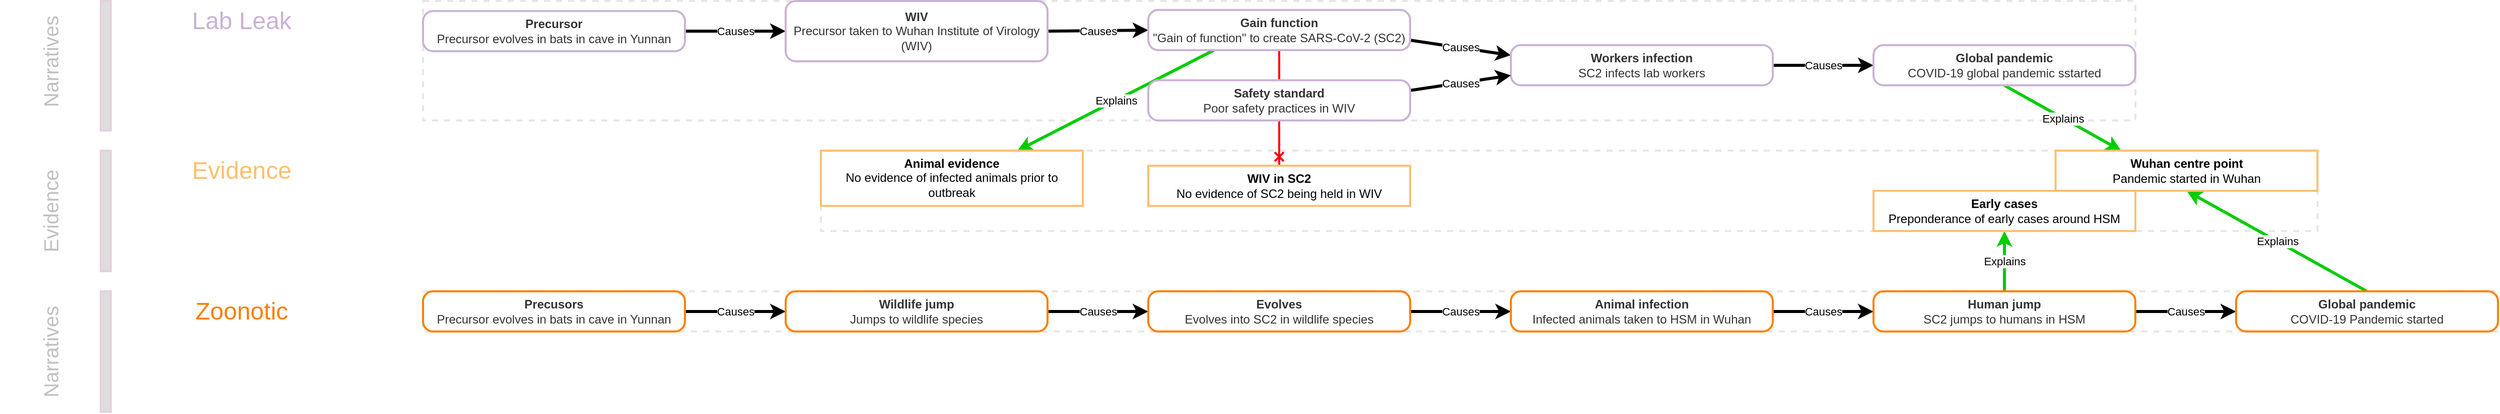 <mxfile version="21.6.2" type="device">
  <diagram name="Page-1" id="SUGzRCpQXbvGxewrjCOF">
    <mxGraphModel dx="3864" dy="2411" grid="1" gridSize="11" guides="1" tooltips="1" connect="1" arrows="1" fold="1" page="1" pageScale="1" pageWidth="850" pageHeight="1100" math="0" shadow="0">
      <root>
        <mxCell id="0" />
        <mxCell id="1" parent="0" />
        <mxCell id="narrativecellsbound-gG7KRd495OGmiV8fREUv-34" value="" style="connectable=0;editable=1;moveable=0;movable=0;resizable=0;rotatable=0;deletable=0;locked=0;recursiveResize=0;expand=0;cloneable=0;allowArrows=0;strokeColor=#E6E6E6;dashed=1;fillColor=none;strokeWidth=2;perimeterSpacing=3;" vertex="1" parent="1">
          <mxGeometry x="715.001" y="148.906" width="1485.778" height="80.0" as="geometry" />
        </mxCell>
        <mxCell id="narrativecellsbound-gG7KRd495OGmiV8fREUv-21" value="" style="connectable=0;editable=1;moveable=0;movable=0;resizable=0;rotatable=0;deletable=0;locked=0;recursiveResize=0;expand=0;cloneable=0;allowArrows=0;strokeColor=#E6E6E6;dashed=1;fillColor=none;strokeWidth=2;perimeterSpacing=3;" vertex="1" parent="1">
          <mxGeometry x="320" y="288.906" width="2060" height="40" as="geometry" />
        </mxCell>
        <mxCell id="narrativecellsbound-gG7KRd495OGmiV8fREUv-8" value="" style="connectable=0;editable=1;moveable=0;movable=0;resizable=0;rotatable=0;deletable=0;locked=0;recursiveResize=0;expand=0;cloneable=0;allowArrows=0;strokeColor=#E6E6E6;dashed=1;fillColor=none;strokeWidth=2;perimeterSpacing=3;" vertex="1" parent="1">
          <mxGeometry x="320" width="1700" height="118.906" as="geometry" />
        </mxCell>
        <mxCell id="botlanebound" value="" style="connectable=1;moveable=0;movable=1;resizable=1;rotatable=1;deletable=1;locked=0;recursiveResize=0;expand=0;cloneable=0;allowArrows=0;strokeColor=#E6D0DE;fillColor=#ddd;strokeWidth=2;perimeterSpacing=3;fillStyle=solid;comic=0;container=0;collapsible=0;dropTarget=0;;editable=0;movable=0;rotatable=0;" vertex="1" parent="1">
          <mxGeometry y="288.906" width="10" height="120" as="geometry" />
        </mxCell>
        <mxCell id="evidencelanebound" value="" style="connectable=1;moveable=0;movable=1;resizable=1;rotatable=1;deletable=1;locked=0;recursiveResize=0;expand=0;cloneable=0;allowArrows=0;strokeColor=#E6D0DE;fillColor=#ddd;strokeWidth=2;perimeterSpacing=3;fillStyle=solid;comic=0;container=0;collapsible=0;dropTarget=0;;editable=0;movable=0;rotatable=0;" vertex="1" parent="1">
          <mxGeometry y="148.906" width="10" height="120" as="geometry" />
        </mxCell>
        <mxCell id="toplanebound" value="" style="connectable=1;moveable=0;movable=1;resizable=1;rotatable=1;deletable=1;locked=0;recursiveResize=0;expand=0;cloneable=0;allowArrows=0;strokeColor=#E6D0DE;fillColor=#ddd;strokeWidth=2;perimeterSpacing=3;fillStyle=solid;comic=0;container=0;collapsible=0;dropTarget=0;;editable=0;movable=0;rotatable=0;" vertex="1" parent="1">
          <mxGeometry width="10" height="128.906" as="geometry" />
        </mxCell>
        <mxCell id="toplaneroot" value="Narratives" style="text;html=1;strokeColor=none;fillColor=none;align=center;locked=1;verticalAlign=middle;whiteSpace=wrap;rounded=0;flipV=0;direction=south;horizontal=0;fontSize=20;fontStyle=0;fontFamily=Helvetica;connectable=0;allowArrows=0;editable=1;movable=0;resizable=0;rotatable=0;deletable=0;locked=0;cloneable=0;pointerEvents=0;expand=0;recursiveResize=0;fontColor=#c0c0c0;" vertex="1" parent="1">
          <mxGeometry x="-100" width="100" height="120" as="geometry" />
        </mxCell>
        <mxCell id="evidencelaneroot" value="Evidence" style="text;html=1;strokeColor=none;fillColor=none;align=center;locked=1;verticalAlign=middle;whiteSpace=wrap;rounded=0;flipV=0;direction=south;horizontal=0;fontSize=20;fontStyle=0;fontFamily=Helvetica;connectable=0;allowArrows=0;editable=1;movable=0;resizable=0;rotatable=0;deletable=0;locked=0;cloneable=0;pointerEvents=0;expand=0;recursiveResize=0;fontColor=#c0c0c0;" vertex="1" parent="1">
          <mxGeometry x="-100" y="148.906" width="100" height="120" as="geometry" />
        </mxCell>
        <mxCell id="botlaneroot" value="Narratives" style="text;html=1;strokeColor=none;fillColor=none;align=center;locked=1;verticalAlign=middle;whiteSpace=wrap;rounded=0;flipV=0;direction=south;horizontal=0;fontSize=20;fontStyle=0;fontFamily=Helvetica;connectable=0;allowArrows=0;editable=1;movable=0;resizable=0;rotatable=0;deletable=0;locked=0;cloneable=0;pointerEvents=0;expand=0;recursiveResize=0;fontColor=#c0c0c0;" vertex="1" parent="1">
          <mxGeometry x="-100" y="288.906" width="100" height="120" as="geometry" />
        </mxCell>
        <mxCell id="gG7KRd495OGmiV8fREUv-11" value="Causes" style="editable=1;endArrow=classic;html=1;rounded=1;strokeWidth=3;snapToPoint=1;" edge="1" parent="1" source="gG7KRd495OGmiV8fREUv-7" target="gG7KRd495OGmiV8fREUv-10">
          <mxGeometry relative="1" as="geometry">
            <Array as="points" />
          </mxGeometry>
        </mxCell>
        <NarrativeItem natype="NarrativeItem" label="&lt;div&gt;&lt;b&gt;Precursor&lt;/b&gt;&lt;/div&gt;&lt;div&gt;Precursor evolves in bats in cave in Yunnan&lt;/div&gt;" id="gG7KRd495OGmiV8fREUv-7">
          <mxCell style="html=1;absoluteArcSize=1;editable=1;rounded=1;whiteSpace=wrap;fontColor=#333333;strokeColor=default;autosize=1;resizeHeight=0;resizeWidth=1;fixedWidth=1;strokeColor=#cab2d6;strokeWidth=2" vertex="1" parent="1">
            <mxGeometry x="320" y="10" width="260" height="40" as="geometry" />
          </mxCell>
        </NarrativeItem>
        <Narrative label="Lab Leak" cells="[&quot;gG7KRd495OGmiV8fREUv-7&quot;,&quot;gG7KRd495OGmiV8fREUv-10&quot;,&quot;gG7KRd495OGmiV8fREUv-12&quot;,&quot;gG7KRd495OGmiV8fREUv-14&quot;,&quot;gG7KRd495OGmiV8fREUv-16&quot;,&quot;gG7KRd495OGmiV8fREUv-18&quot;]" id="gG7KRd495OGmiV8fREUv-8">
          <mxCell style="text;strokeColor=none;fillColor=none;align=center;verticalAlign=middle;whiteSpace=wrap;rounded=0;fontSize=24;connectable=0;;fontColor=#cab2d6;" vertex="1" parent="1">
            <mxGeometry x="10" width="260" height="40" as="geometry" />
          </mxCell>
        </Narrative>
        <mxCell id="gG7KRd495OGmiV8fREUv-13" value="Causes" style="editable=1;endArrow=classic;html=1;rounded=1;strokeWidth=3;snapToPoint=1;" edge="1" parent="1" source="gG7KRd495OGmiV8fREUv-10" target="gG7KRd495OGmiV8fREUv-12">
          <mxGeometry relative="1" as="geometry">
            <Array as="points" />
          </mxGeometry>
        </mxCell>
        <NarrativeItem natype="NarrativeItem" label="&lt;b&gt;WIV&lt;/b&gt;&lt;br&gt;Precursor taken to Wuhan Institute of Virology (WIV)" id="gG7KRd495OGmiV8fREUv-10">
          <mxCell style="html=1;absoluteArcSize=1;editable=1;rounded=1;whiteSpace=wrap;fontColor=#333333;strokeColor=default;autosize=1;resizeHeight=0;resizeWidth=1;fixedWidth=1;strokeColor=#cab2d6;strokeWidth=2" vertex="1" parent="1">
            <mxGeometry x="680" width="260" height="60" as="geometry" />
          </mxCell>
        </NarrativeItem>
        <mxCell id="gG7KRd495OGmiV8fREUv-15" value="Causes" style="editable=1;endArrow=classic;html=1;rounded=1;strokeWidth=3;snapToPoint=1;" edge="1" parent="1" source="gG7KRd495OGmiV8fREUv-12" target="gG7KRd495OGmiV8fREUv-14">
          <mxGeometry relative="1" as="geometry">
            <Array as="points" />
          </mxGeometry>
        </mxCell>
        <mxCell id="gG7KRd495OGmiV8fREUv-41" value="Conflicts" style="editable=0;editable=1;endArrow=cross;html=1;rounded=0;movable=1;resizable=1;rotatable=1;deletable=1;locked=0;connectable=1;startArrow=none;startFill=0;endFill=0;strokeWidth=2;strokeColor=#ff0000;snapToPoint=1;" edge="1" parent="1" source="gG7KRd495OGmiV8fREUv-12" target="gG7KRd495OGmiV8fREUv-40">
          <mxGeometry relative="1" as="geometry" />
        </mxCell>
        <mxCell id="gG7KRd495OGmiV8fREUv-43" value="Explains" style="editable=1;endArrow=classic;html=1;rounded=0;strokeWidth=3;strokeColor=#00CC00;snapToPoint=1;" edge="1" parent="1" source="gG7KRd495OGmiV8fREUv-12" target="gG7KRd495OGmiV8fREUv-42">
          <mxGeometry relative="1" as="geometry" />
        </mxCell>
        <NarrativeItem natype="NarrativeItem" label="&lt;b&gt;Gain function&lt;/b&gt;&lt;br&gt;&quot;Gain of function&quot; to create SARS-CoV-2 (SC2)" id="gG7KRd495OGmiV8fREUv-12">
          <mxCell style="html=1;absoluteArcSize=1;editable=1;rounded=1;whiteSpace=wrap;fontColor=#333333;strokeColor=default;autosize=1;resizeHeight=0;resizeWidth=1;fixedWidth=1;strokeColor=#cab2d6;strokeWidth=2" vertex="1" parent="1">
            <mxGeometry x="1040" y="8.906" width="260" height="40" as="geometry" />
          </mxCell>
        </NarrativeItem>
        <mxCell id="gG7KRd495OGmiV8fREUv-19" value="Causes" style="editable=1;endArrow=classic;html=1;rounded=1;strokeWidth=3;snapToPoint=1;" edge="1" parent="1" source="gG7KRd495OGmiV8fREUv-14" target="gG7KRd495OGmiV8fREUv-18">
          <mxGeometry relative="1" as="geometry">
            <Array as="points" />
          </mxGeometry>
        </mxCell>
        <NarrativeItem natype="NarrativeItem" label="&lt;b&gt;Workers infection&lt;/b&gt;&lt;br&gt;SC2 infects lab workers" id="gG7KRd495OGmiV8fREUv-14">
          <mxCell style="html=1;absoluteArcSize=1;editable=1;rounded=1;whiteSpace=wrap;fontColor=#333333;strokeColor=default;autosize=1;resizeHeight=0;resizeWidth=1;fixedWidth=1;strokeColor=#cab2d6;strokeWidth=2" vertex="1" parent="1">
            <mxGeometry x="1400" y="43.906" width="260" height="40" as="geometry" />
          </mxCell>
        </NarrativeItem>
        <mxCell id="gG7KRd495OGmiV8fREUv-17" value="Causes" style="editable=1;endArrow=classic;html=1;rounded=1;strokeWidth=3;snapToPoint=1;" edge="1" parent="1" source="gG7KRd495OGmiV8fREUv-16" target="gG7KRd495OGmiV8fREUv-14">
          <mxGeometry relative="1" as="geometry">
            <Array as="points" />
          </mxGeometry>
        </mxCell>
        <NarrativeItem natype="NarrativeItem" label="&lt;b&gt;Safety standard&lt;/b&gt;&lt;br&gt;Poor safety practices in WIV" id="gG7KRd495OGmiV8fREUv-16">
          <mxCell style="html=1;absoluteArcSize=1;editable=1;rounded=1;whiteSpace=wrap;fontColor=#333333;strokeColor=default;autosize=1;resizeHeight=0;resizeWidth=1;fixedWidth=1;strokeColor=#cab2d6;strokeWidth=2" vertex="1" parent="1">
            <mxGeometry x="1040" y="78.906" width="260" height="40" as="geometry" />
          </mxCell>
        </NarrativeItem>
        <mxCell id="gG7KRd495OGmiV8fREUv-36" value="Explains" style="editable=1;endArrow=classic;html=1;rounded=0;strokeWidth=3;strokeColor=#00CC00;snapToPoint=1;" edge="1" parent="1" source="gG7KRd495OGmiV8fREUv-18" target="gG7KRd495OGmiV8fREUv-33">
          <mxGeometry relative="1" as="geometry" />
        </mxCell>
        <NarrativeItem natype="NarrativeItem" label="&lt;b&gt;Global pandemic&lt;/b&gt;&lt;br&gt;COVID-19 global pandemic sstarted" id="gG7KRd495OGmiV8fREUv-18">
          <mxCell style="html=1;absoluteArcSize=1;editable=1;rounded=1;whiteSpace=wrap;fontColor=#333333;strokeColor=default;autosize=1;resizeHeight=0;resizeWidth=1;fixedWidth=1;strokeColor=#cab2d6;strokeWidth=2" vertex="1" parent="1">
            <mxGeometry x="1760" y="43.906" width="260" height="40" as="geometry" />
          </mxCell>
        </NarrativeItem>
        <mxCell id="gG7KRd495OGmiV8fREUv-24" value="Causes" style="editable=1;endArrow=classic;html=1;rounded=1;strokeWidth=3;snapToPoint=1;" edge="1" parent="1" source="gG7KRd495OGmiV8fREUv-20" target="gG7KRd495OGmiV8fREUv-23">
          <mxGeometry relative="1" as="geometry">
            <Array as="points" />
          </mxGeometry>
        </mxCell>
        <NarrativeItem natype="NarrativeItem" label="&lt;b&gt;Precusors&lt;/b&gt;&lt;br&gt;Precursor evolves in bats in cave in Yunnan" id="gG7KRd495OGmiV8fREUv-20">
          <mxCell style="html=1;absoluteArcSize=1;editable=1;rounded=1;whiteSpace=wrap;fontColor=#333333;strokeColor=default;autosize=1;resizeHeight=0;resizeWidth=1;fixedWidth=1;strokeColor=#ff7f00;strokeWidth=2" vertex="1" parent="1">
            <mxGeometry x="320" y="288.906" width="260" height="40" as="geometry" />
          </mxCell>
        </NarrativeItem>
        <Narrative label="Zoonotic" cells="[&quot;gG7KRd495OGmiV8fREUv-20&quot;,&quot;gG7KRd495OGmiV8fREUv-23&quot;,&quot;gG7KRd495OGmiV8fREUv-25&quot;,&quot;gG7KRd495OGmiV8fREUv-27&quot;,&quot;gG7KRd495OGmiV8fREUv-29&quot;,&quot;gG7KRd495OGmiV8fREUv-31&quot;]" id="gG7KRd495OGmiV8fREUv-21">
          <mxCell style="text;strokeColor=none;fillColor=none;align=center;verticalAlign=middle;whiteSpace=wrap;rounded=0;fontSize=24;connectable=0;;fontColor=#ff7f00;" vertex="1" parent="1">
            <mxGeometry x="10" y="288.906" width="260" height="40" as="geometry" />
          </mxCell>
        </Narrative>
        <mxCell id="gG7KRd495OGmiV8fREUv-26" value="Causes" style="editable=1;endArrow=classic;html=1;rounded=1;strokeWidth=3;snapToPoint=1;" edge="1" parent="1" source="gG7KRd495OGmiV8fREUv-23" target="gG7KRd495OGmiV8fREUv-25">
          <mxGeometry relative="1" as="geometry">
            <Array as="points" />
          </mxGeometry>
        </mxCell>
        <NarrativeItem natype="NarrativeItem" label="&lt;b&gt;Wildlife jump&lt;/b&gt;&lt;br&gt;Jumps to wildlife species" id="gG7KRd495OGmiV8fREUv-23">
          <mxCell style="html=1;absoluteArcSize=1;editable=1;rounded=1;whiteSpace=wrap;fontColor=#333333;strokeColor=default;autosize=1;resizeHeight=0;resizeWidth=1;fixedWidth=1;strokeColor=#ff7f00;strokeWidth=2" vertex="1" parent="1">
            <mxGeometry x="680" y="288.906" width="260" height="40" as="geometry" />
          </mxCell>
        </NarrativeItem>
        <mxCell id="gG7KRd495OGmiV8fREUv-28" value="Causes" style="editable=1;endArrow=classic;html=1;rounded=1;strokeWidth=3;snapToPoint=1;" edge="1" parent="1" source="gG7KRd495OGmiV8fREUv-25" target="gG7KRd495OGmiV8fREUv-27">
          <mxGeometry relative="1" as="geometry">
            <Array as="points" />
          </mxGeometry>
        </mxCell>
        <NarrativeItem natype="NarrativeItem" label="&lt;b&gt;Evolves&lt;/b&gt; &lt;br&gt;Evolves into SC2 in wildlife species" id="gG7KRd495OGmiV8fREUv-25">
          <mxCell style="html=1;absoluteArcSize=1;editable=1;rounded=1;whiteSpace=wrap;fontColor=#333333;strokeColor=default;autosize=1;resizeHeight=0;resizeWidth=1;fixedWidth=1;strokeColor=#ff7f00;strokeWidth=2" vertex="1" parent="1">
            <mxGeometry x="1040" y="288.906" width="260" height="40" as="geometry" />
          </mxCell>
        </NarrativeItem>
        <mxCell id="gG7KRd495OGmiV8fREUv-30" value="Causes" style="editable=1;endArrow=classic;html=1;rounded=1;strokeWidth=3;snapToPoint=1;" edge="1" parent="1" source="gG7KRd495OGmiV8fREUv-27" target="gG7KRd495OGmiV8fREUv-29">
          <mxGeometry relative="1" as="geometry">
            <Array as="points" />
          </mxGeometry>
        </mxCell>
        <NarrativeItem natype="NarrativeItem" label="&lt;b&gt;Animal infection&lt;/b&gt;&lt;br&gt;Infected animals taken to HSM in Wuhan" id="gG7KRd495OGmiV8fREUv-27">
          <mxCell style="html=1;absoluteArcSize=1;editable=1;rounded=1;whiteSpace=wrap;fontColor=#333333;strokeColor=default;autosize=1;resizeHeight=0;resizeWidth=1;fixedWidth=1;strokeColor=#ff7f00;strokeWidth=2" vertex="1" parent="1">
            <mxGeometry x="1400" y="288.906" width="260" height="40" as="geometry" />
          </mxCell>
        </NarrativeItem>
        <mxCell id="gG7KRd495OGmiV8fREUv-32" value="Causes" style="editable=1;endArrow=classic;html=1;rounded=1;strokeWidth=3;snapToPoint=1;" edge="1" parent="1" source="gG7KRd495OGmiV8fREUv-29" target="gG7KRd495OGmiV8fREUv-31">
          <mxGeometry relative="1" as="geometry">
            <Array as="points" />
          </mxGeometry>
        </mxCell>
        <mxCell id="gG7KRd495OGmiV8fREUv-39" value="Explains" style="editable=1;endArrow=classic;html=1;rounded=0;strokeWidth=3;strokeColor=#00CC00;snapToPoint=1;" edge="1" parent="1" source="gG7KRd495OGmiV8fREUv-29" target="gG7KRd495OGmiV8fREUv-38">
          <mxGeometry relative="1" as="geometry" />
        </mxCell>
        <NarrativeItem natype="NarrativeItem" label="&lt;b&gt;Human jump&lt;/b&gt;&lt;br&gt;SC2 jumps to humans in HSM" id="gG7KRd495OGmiV8fREUv-29">
          <mxCell style="html=1;absoluteArcSize=1;editable=1;rounded=1;whiteSpace=wrap;fontColor=#333333;strokeColor=default;autosize=1;resizeHeight=0;resizeWidth=1;fixedWidth=1;strokeColor=#ff7f00;strokeWidth=2" vertex="1" parent="1">
            <mxGeometry x="1760" y="288.906" width="260" height="40" as="geometry" />
          </mxCell>
        </NarrativeItem>
        <mxCell id="gG7KRd495OGmiV8fREUv-37" value="Explains" style="editable=1;endArrow=classic;html=1;rounded=0;strokeWidth=3;strokeColor=#00CC00;snapToPoint=1;" edge="1" parent="1" source="gG7KRd495OGmiV8fREUv-31" target="gG7KRd495OGmiV8fREUv-33">
          <mxGeometry relative="1" as="geometry" />
        </mxCell>
        <NarrativeItem natype="NarrativeItem" label="&lt;b&gt;Global pandemic&lt;/b&gt;&lt;br&gt;COVID-19 Pandemic started" id="gG7KRd495OGmiV8fREUv-31">
          <mxCell style="html=1;absoluteArcSize=1;editable=1;rounded=1;whiteSpace=wrap;fontColor=#333333;strokeColor=default;autosize=1;resizeHeight=0;resizeWidth=1;fixedWidth=1;strokeColor=#ff7f00;strokeWidth=2" vertex="1" parent="1">
            <mxGeometry x="2120" y="288.906" width="260" height="40" as="geometry" />
          </mxCell>
        </NarrativeItem>
        <Narrative label="Evidence" cells="[&quot;gG7KRd495OGmiV8fREUv-33&quot;,&quot;gG7KRd495OGmiV8fREUv-38&quot;,&quot;gG7KRd495OGmiV8fREUv-40&quot;,&quot;gG7KRd495OGmiV8fREUv-42&quot;]" id="gG7KRd495OGmiV8fREUv-34">
          <mxCell style="text;strokeColor=none;fillColor=none;align=center;verticalAlign=middle;whiteSpace=wrap;rounded=0;fontSize=24;connectable=0;;fontColor=#fdbf6f;" vertex="1" parent="1">
            <mxGeometry x="10" y="148.906" width="260" height="40" as="geometry" />
          </mxCell>
        </Narrative>
        <NarrativeEvidenceCore natype="NarrativeEvidenceCore" label="&lt;b&gt;Wuhan centre point&lt;/b&gt;&lt;br&gt;Pandemic started in Wuhan" id="gG7KRd495OGmiV8fREUv-33">
          <mxCell style="editable=1;rounded=0;whiteSpace=wrap;html=1;autosize=1;resizeHeight=0;resizeWidth=1;fixedWidth=1;strokeColor=#fdbf6f;strokeWidth=2" vertex="1" parent="1">
            <mxGeometry x="1940.779" y="148.906" width="260" height="40" as="geometry" />
          </mxCell>
        </NarrativeEvidenceCore>
        <NarrativeEvidenceCore natype="NarrativeEvidenceCore" label="&lt;b&gt;Early cases&lt;/b&gt;&lt;br&gt;Preponderance of early cases around HSM" id="gG7KRd495OGmiV8fREUv-38">
          <mxCell style="editable=1;rounded=0;whiteSpace=wrap;html=1;autosize=1;resizeHeight=0;resizeWidth=1;fixedWidth=1;strokeColor=#fdbf6f;strokeWidth=2" vertex="1" parent="1">
            <mxGeometry x="1760.036" y="188.906" width="260" height="40" as="geometry" />
          </mxCell>
        </NarrativeEvidenceCore>
        <NarrativeEvidenceCore natype="NarrativeEvidenceCore" label="&lt;b&gt;WIV in SC2&lt;/b&gt;&lt;br&gt;No evidence of SC2 being held in WIV" id="gG7KRd495OGmiV8fREUv-40">
          <mxCell style="editable=1;rounded=0;whiteSpace=wrap;html=1;autosize=1;resizeHeight=0;resizeWidth=1;fixedWidth=1;strokeColor=#fdbf6f;strokeWidth=2" vertex="1" parent="1">
            <mxGeometry x="1039.995" y="163.908" width="260" height="40" as="geometry" />
          </mxCell>
        </NarrativeEvidenceCore>
        <NarrativeEvidenceCore natype="NarrativeEvidenceCore" label="&lt;b&gt;Animal evidence&lt;br&gt;&lt;/b&gt;No evidence of infected animals prior to outbreak" id="gG7KRd495OGmiV8fREUv-42">
          <mxCell style="editable=1;rounded=0;whiteSpace=wrap;html=1;autosize=1;resizeHeight=0;resizeWidth=1;fixedWidth=1;strokeColor=#fdbf6f;strokeWidth=2" vertex="1" parent="1">
            <mxGeometry x="715.001" y="148.908" width="260" height="55" as="geometry" />
          </mxCell>
        </NarrativeEvidenceCore>
      </root>
    </mxGraphModel>
  </diagram>
</mxfile>
